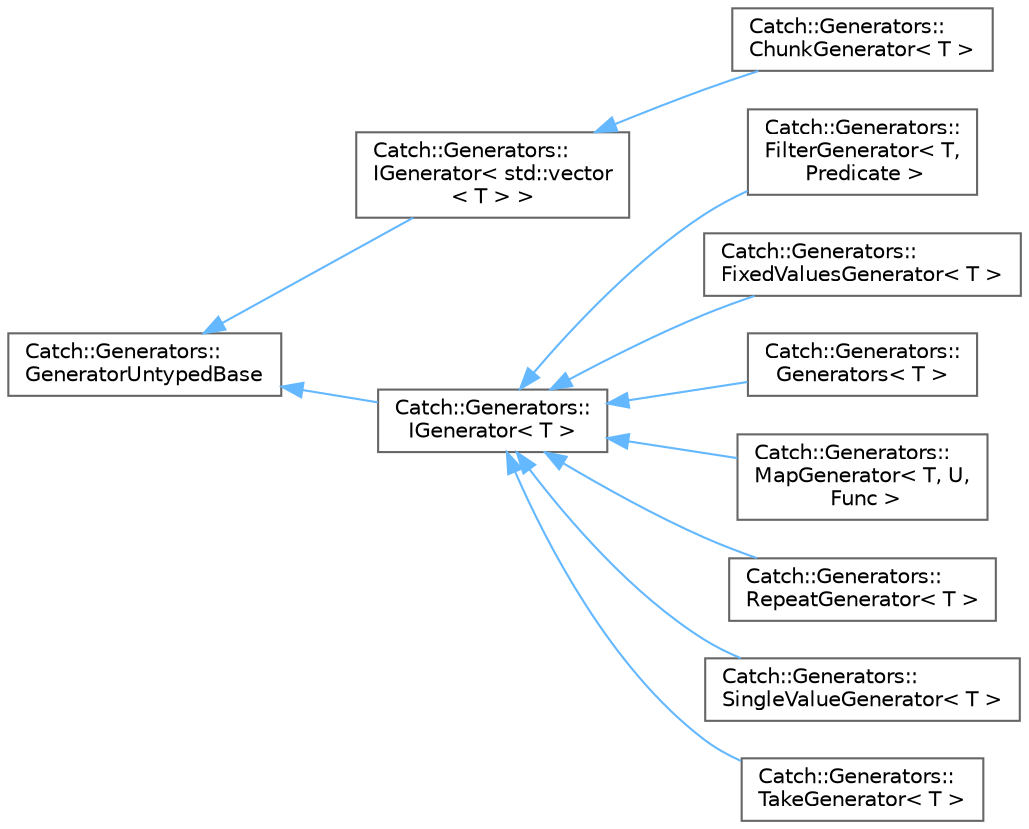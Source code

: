 digraph "Graphical Class Hierarchy"
{
 // LATEX_PDF_SIZE
  bgcolor="transparent";
  edge [fontname=Helvetica,fontsize=10,labelfontname=Helvetica,labelfontsize=10];
  node [fontname=Helvetica,fontsize=10,shape=box,height=0.2,width=0.4];
  rankdir="LR";
  Node0 [id="Node000000",label="Catch::Generators::\lGeneratorUntypedBase",height=0.2,width=0.4,color="grey40", fillcolor="white", style="filled",URL="$classCatch_1_1Generators_1_1GeneratorUntypedBase.html",tooltip=" "];
  Node0 -> Node1 [id="edge35_Node000000_Node000001",dir="back",color="steelblue1",style="solid",tooltip=" "];
  Node1 [id="Node000001",label="Catch::Generators::\lIGenerator\< std::vector\l\< T \> \>",height=0.2,width=0.4,color="grey40", fillcolor="white", style="filled",URL="$classCatch_1_1Generators_1_1IGenerator.html",tooltip=" "];
  Node1 -> Node2 [id="edge36_Node000001_Node000002",dir="back",color="steelblue1",style="solid",tooltip=" "];
  Node2 [id="Node000002",label="Catch::Generators::\lChunkGenerator\< T \>",height=0.2,width=0.4,color="grey40", fillcolor="white", style="filled",URL="$classCatch_1_1Generators_1_1ChunkGenerator.html",tooltip=" "];
  Node0 -> Node3 [id="edge37_Node000000_Node000003",dir="back",color="steelblue1",style="solid",tooltip=" "];
  Node3 [id="Node000003",label="Catch::Generators::\lIGenerator\< T \>",height=0.2,width=0.4,color="grey40", fillcolor="white", style="filled",URL="$classCatch_1_1Generators_1_1IGenerator.html",tooltip=" "];
  Node3 -> Node4 [id="edge38_Node000003_Node000004",dir="back",color="steelblue1",style="solid",tooltip=" "];
  Node4 [id="Node000004",label="Catch::Generators::\lFilterGenerator\< T,\l Predicate \>",height=0.2,width=0.4,color="grey40", fillcolor="white", style="filled",URL="$classCatch_1_1Generators_1_1FilterGenerator.html",tooltip=" "];
  Node3 -> Node5 [id="edge39_Node000003_Node000005",dir="back",color="steelblue1",style="solid",tooltip=" "];
  Node5 [id="Node000005",label="Catch::Generators::\lFixedValuesGenerator\< T \>",height=0.2,width=0.4,color="grey40", fillcolor="white", style="filled",URL="$classCatch_1_1Generators_1_1FixedValuesGenerator.html",tooltip=" "];
  Node3 -> Node6 [id="edge40_Node000003_Node000006",dir="back",color="steelblue1",style="solid",tooltip=" "];
  Node6 [id="Node000006",label="Catch::Generators::\lGenerators\< T \>",height=0.2,width=0.4,color="grey40", fillcolor="white", style="filled",URL="$classCatch_1_1Generators_1_1Generators.html",tooltip=" "];
  Node3 -> Node7 [id="edge41_Node000003_Node000007",dir="back",color="steelblue1",style="solid",tooltip=" "];
  Node7 [id="Node000007",label="Catch::Generators::\lMapGenerator\< T, U,\l Func \>",height=0.2,width=0.4,color="grey40", fillcolor="white", style="filled",URL="$classCatch_1_1Generators_1_1MapGenerator.html",tooltip=" "];
  Node3 -> Node8 [id="edge42_Node000003_Node000008",dir="back",color="steelblue1",style="solid",tooltip=" "];
  Node8 [id="Node000008",label="Catch::Generators::\lRepeatGenerator\< T \>",height=0.2,width=0.4,color="grey40", fillcolor="white", style="filled",URL="$classCatch_1_1Generators_1_1RepeatGenerator.html",tooltip=" "];
  Node3 -> Node9 [id="edge43_Node000003_Node000009",dir="back",color="steelblue1",style="solid",tooltip=" "];
  Node9 [id="Node000009",label="Catch::Generators::\lSingleValueGenerator\< T \>",height=0.2,width=0.4,color="grey40", fillcolor="white", style="filled",URL="$classCatch_1_1Generators_1_1SingleValueGenerator.html",tooltip=" "];
  Node3 -> Node10 [id="edge44_Node000003_Node000010",dir="back",color="steelblue1",style="solid",tooltip=" "];
  Node10 [id="Node000010",label="Catch::Generators::\lTakeGenerator\< T \>",height=0.2,width=0.4,color="grey40", fillcolor="white", style="filled",URL="$classCatch_1_1Generators_1_1TakeGenerator.html",tooltip=" "];
}
